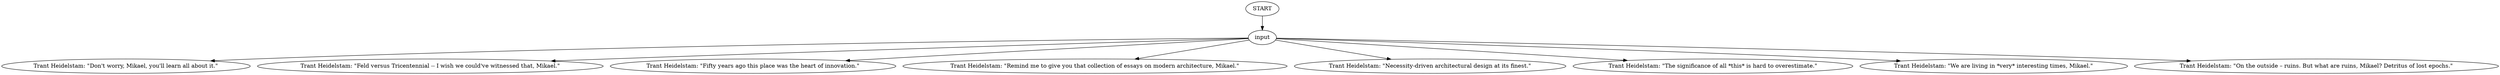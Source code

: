 # BOARDWALK / TRANT HEIDELSTAM barks
# Things Trant says to Mikael near the feld building.
# ==================================================
digraph G {
	  0 [label="START"];
	  1 [label="input"];
	  2 [label="Trant Heidelstam: \"Don't worry, Mikael, you'll learn all about it.\""];
	  3 [label="Trant Heidelstam: \"Feld versus Tricentennial -- I wish we could've witnessed that, Mikael.\""];
	  4 [label="Trant Heidelstam: \"Fifty years ago this place was the heart of innovation.\""];
	  5 [label="Trant Heidelstam: \"Remind me to give you that collection of essays on modern architecture, Mikael.\""];
	  6 [label="Trant Heidelstam: \"Necessity-driven architectural design at its finest.\""];
	  8 [label="Trant Heidelstam: \"The significance of all *this* is hard to overestimate.\""];
	  9 [label="Trant Heidelstam: \"We are living in *very* interesting times, Mikael.\""];
	  10 [label="Trant Heidelstam: \"On the outside – ruins. But what are ruins, Mikael? Detritus of lost epochs.\""];
	  0 -> 1
	  1 -> 2
	  1 -> 3
	  1 -> 4
	  1 -> 5
	  1 -> 6
	  1 -> 8
	  1 -> 9
	  1 -> 10
}

